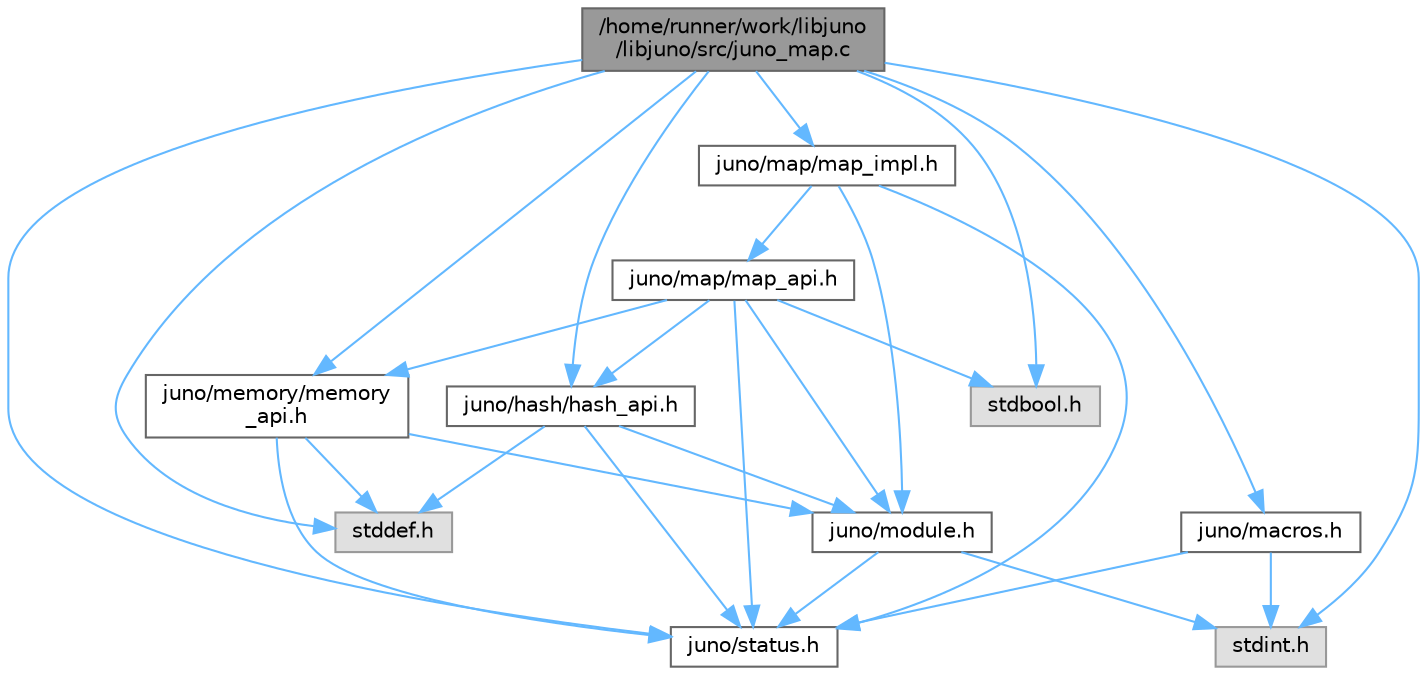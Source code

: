 digraph "/home/runner/work/libjuno/libjuno/src/juno_map.c"
{
 // LATEX_PDF_SIZE
  bgcolor="transparent";
  edge [fontname=Helvetica,fontsize=10,labelfontname=Helvetica,labelfontsize=10];
  node [fontname=Helvetica,fontsize=10,shape=box,height=0.2,width=0.4];
  Node1 [id="Node000001",label="/home/runner/work/libjuno\l/libjuno/src/juno_map.c",height=0.2,width=0.4,color="gray40", fillcolor="grey60", style="filled", fontcolor="black",tooltip=" "];
  Node1 -> Node2 [id="edge1_Node000001_Node000002",color="steelblue1",style="solid",tooltip=" "];
  Node2 [id="Node000002",label="juno/hash/hash_api.h",height=0.2,width=0.4,color="grey40", fillcolor="white", style="filled",URL="$hash__api_8h.html",tooltip=" "];
  Node2 -> Node3 [id="edge2_Node000002_Node000003",color="steelblue1",style="solid",tooltip=" "];
  Node3 [id="Node000003",label="juno/status.h",height=0.2,width=0.4,color="grey40", fillcolor="white", style="filled",URL="$status_8h.html",tooltip=" "];
  Node2 -> Node4 [id="edge3_Node000002_Node000004",color="steelblue1",style="solid",tooltip=" "];
  Node4 [id="Node000004",label="juno/module.h",height=0.2,width=0.4,color="grey40", fillcolor="white", style="filled",URL="$module_8h.html",tooltip=" "];
  Node4 -> Node3 [id="edge4_Node000004_Node000003",color="steelblue1",style="solid",tooltip=" "];
  Node4 -> Node5 [id="edge5_Node000004_Node000005",color="steelblue1",style="solid",tooltip=" "];
  Node5 [id="Node000005",label="stdint.h",height=0.2,width=0.4,color="grey60", fillcolor="#E0E0E0", style="filled",tooltip=" "];
  Node2 -> Node6 [id="edge6_Node000002_Node000006",color="steelblue1",style="solid",tooltip=" "];
  Node6 [id="Node000006",label="stddef.h",height=0.2,width=0.4,color="grey60", fillcolor="#E0E0E0", style="filled",tooltip=" "];
  Node1 -> Node7 [id="edge7_Node000001_Node000007",color="steelblue1",style="solid",tooltip=" "];
  Node7 [id="Node000007",label="juno/macros.h",height=0.2,width=0.4,color="grey40", fillcolor="white", style="filled",URL="$macros_8h.html",tooltip=" "];
  Node7 -> Node3 [id="edge8_Node000007_Node000003",color="steelblue1",style="solid",tooltip=" "];
  Node7 -> Node5 [id="edge9_Node000007_Node000005",color="steelblue1",style="solid",tooltip=" "];
  Node1 -> Node8 [id="edge10_Node000001_Node000008",color="steelblue1",style="solid",tooltip=" "];
  Node8 [id="Node000008",label="juno/map/map_impl.h",height=0.2,width=0.4,color="grey40", fillcolor="white", style="filled",URL="$map__impl_8h.html",tooltip=" "];
  Node8 -> Node4 [id="edge11_Node000008_Node000004",color="steelblue1",style="solid",tooltip=" "];
  Node8 -> Node3 [id="edge12_Node000008_Node000003",color="steelblue1",style="solid",tooltip=" "];
  Node8 -> Node9 [id="edge13_Node000008_Node000009",color="steelblue1",style="solid",tooltip=" "];
  Node9 [id="Node000009",label="juno/map/map_api.h",height=0.2,width=0.4,color="grey40", fillcolor="white", style="filled",URL="$map__api_8h.html",tooltip=" "];
  Node9 -> Node2 [id="edge14_Node000009_Node000002",color="steelblue1",style="solid",tooltip=" "];
  Node9 -> Node10 [id="edge15_Node000009_Node000010",color="steelblue1",style="solid",tooltip=" "];
  Node10 [id="Node000010",label="juno/memory/memory\l_api.h",height=0.2,width=0.4,color="grey40", fillcolor="white", style="filled",URL="$memory__api_8h.html",tooltip=" "];
  Node10 -> Node3 [id="edge16_Node000010_Node000003",color="steelblue1",style="solid",tooltip=" "];
  Node10 -> Node4 [id="edge17_Node000010_Node000004",color="steelblue1",style="solid",tooltip=" "];
  Node10 -> Node6 [id="edge18_Node000010_Node000006",color="steelblue1",style="solid",tooltip=" "];
  Node9 -> Node3 [id="edge19_Node000009_Node000003",color="steelblue1",style="solid",tooltip=" "];
  Node9 -> Node4 [id="edge20_Node000009_Node000004",color="steelblue1",style="solid",tooltip=" "];
  Node9 -> Node11 [id="edge21_Node000009_Node000011",color="steelblue1",style="solid",tooltip=" "];
  Node11 [id="Node000011",label="stdbool.h",height=0.2,width=0.4,color="grey60", fillcolor="#E0E0E0", style="filled",tooltip=" "];
  Node1 -> Node10 [id="edge22_Node000001_Node000010",color="steelblue1",style="solid",tooltip=" "];
  Node1 -> Node3 [id="edge23_Node000001_Node000003",color="steelblue1",style="solid",tooltip=" "];
  Node1 -> Node11 [id="edge24_Node000001_Node000011",color="steelblue1",style="solid",tooltip=" "];
  Node1 -> Node6 [id="edge25_Node000001_Node000006",color="steelblue1",style="solid",tooltip=" "];
  Node1 -> Node5 [id="edge26_Node000001_Node000005",color="steelblue1",style="solid",tooltip=" "];
}
